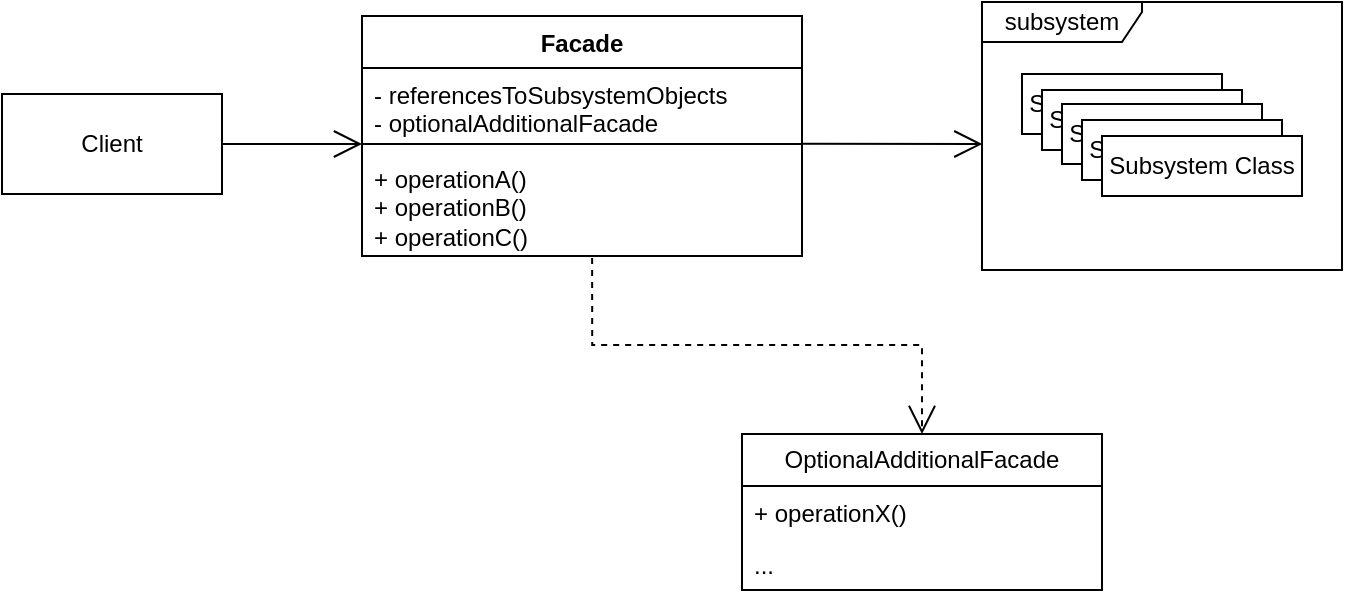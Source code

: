 <mxfile version="21.1.2" type="device">
  <diagram id="C5RBs43oDa-KdzZeNtuy" name="Page-1">
    <mxGraphModel dx="989" dy="582" grid="1" gridSize="10" guides="1" tooltips="1" connect="1" arrows="1" fold="1" page="1" pageScale="1" pageWidth="827" pageHeight="1169" math="0" shadow="0">
      <root>
        <mxCell id="WIyWlLk6GJQsqaUBKTNV-0" />
        <mxCell id="WIyWlLk6GJQsqaUBKTNV-1" parent="WIyWlLk6GJQsqaUBKTNV-0" />
        <mxCell id="QhCB_V-oAfmcIfUx4NEu-1" value="Client" style="html=1;whiteSpace=wrap;" parent="WIyWlLk6GJQsqaUBKTNV-1" vertex="1">
          <mxGeometry x="50" y="100" width="110" height="50" as="geometry" />
        </mxCell>
        <mxCell id="QhCB_V-oAfmcIfUx4NEu-2" value="Facade" style="swimlane;fontStyle=1;align=center;verticalAlign=top;childLayout=stackLayout;horizontal=1;startSize=26;horizontalStack=0;resizeParent=1;resizeParentMax=0;resizeLast=0;collapsible=1;marginBottom=0;whiteSpace=wrap;html=1;" parent="WIyWlLk6GJQsqaUBKTNV-1" vertex="1">
          <mxGeometry x="230" y="61" width="220" height="120" as="geometry" />
        </mxCell>
        <mxCell id="QhCB_V-oAfmcIfUx4NEu-3" value="- referencesToSubsystemObjects&lt;br&gt;- optionalAdditionalFacade" style="text;strokeColor=none;fillColor=none;align=left;verticalAlign=top;spacingLeft=4;spacingRight=4;overflow=hidden;rotatable=0;points=[[0,0.5],[1,0.5]];portConstraint=eastwest;whiteSpace=wrap;html=1;" parent="QhCB_V-oAfmcIfUx4NEu-2" vertex="1">
          <mxGeometry y="26" width="220" height="34" as="geometry" />
        </mxCell>
        <mxCell id="QhCB_V-oAfmcIfUx4NEu-4" value="" style="line;strokeWidth=1;fillColor=none;align=left;verticalAlign=middle;spacingTop=-1;spacingLeft=3;spacingRight=3;rotatable=0;labelPosition=right;points=[];portConstraint=eastwest;strokeColor=inherit;" parent="QhCB_V-oAfmcIfUx4NEu-2" vertex="1">
          <mxGeometry y="60" width="220" height="8" as="geometry" />
        </mxCell>
        <mxCell id="QhCB_V-oAfmcIfUx4NEu-5" value="+ operationA()&lt;br&gt;+ operationB()&lt;br&gt;+ operationC()" style="text;strokeColor=none;fillColor=none;align=left;verticalAlign=top;spacingLeft=4;spacingRight=4;overflow=hidden;rotatable=0;points=[[0,0.5],[1,0.5]];portConstraint=eastwest;whiteSpace=wrap;html=1;" parent="QhCB_V-oAfmcIfUx4NEu-2" vertex="1">
          <mxGeometry y="68" width="220" height="52" as="geometry" />
        </mxCell>
        <mxCell id="QhCB_V-oAfmcIfUx4NEu-10" value="OptionalAdditionalFacade" style="swimlane;fontStyle=0;childLayout=stackLayout;horizontal=1;startSize=26;fillColor=none;horizontalStack=0;resizeParent=1;resizeParentMax=0;resizeLast=0;collapsible=1;marginBottom=0;whiteSpace=wrap;html=1;" parent="WIyWlLk6GJQsqaUBKTNV-1" vertex="1">
          <mxGeometry x="420" y="270" width="180" height="78" as="geometry" />
        </mxCell>
        <mxCell id="QhCB_V-oAfmcIfUx4NEu-11" value="+ operationX()" style="text;strokeColor=none;fillColor=none;align=left;verticalAlign=top;spacingLeft=4;spacingRight=4;overflow=hidden;rotatable=0;points=[[0,0.5],[1,0.5]];portConstraint=eastwest;whiteSpace=wrap;html=1;" parent="QhCB_V-oAfmcIfUx4NEu-10" vertex="1">
          <mxGeometry y="26" width="180" height="26" as="geometry" />
        </mxCell>
        <mxCell id="QhCB_V-oAfmcIfUx4NEu-12" value="..." style="text;strokeColor=none;fillColor=none;align=left;verticalAlign=top;spacingLeft=4;spacingRight=4;overflow=hidden;rotatable=0;points=[[0,0.5],[1,0.5]];portConstraint=eastwest;whiteSpace=wrap;html=1;" parent="QhCB_V-oAfmcIfUx4NEu-10" vertex="1">
          <mxGeometry y="52" width="180" height="26" as="geometry" />
        </mxCell>
        <mxCell id="QhCB_V-oAfmcIfUx4NEu-15" value="" style="endArrow=open;endSize=12;dashed=1;html=1;rounded=0;exitX=0.523;exitY=1.019;exitDx=0;exitDy=0;exitPerimeter=0;edgeStyle=orthogonalEdgeStyle;entryX=0.5;entryY=0;entryDx=0;entryDy=0;" parent="WIyWlLk6GJQsqaUBKTNV-1" source="QhCB_V-oAfmcIfUx4NEu-5" target="QhCB_V-oAfmcIfUx4NEu-10" edge="1">
          <mxGeometry x="0.375" y="30" width="160" relative="1" as="geometry">
            <mxPoint x="340" y="230" as="sourcePoint" />
            <mxPoint x="500" y="230" as="targetPoint" />
            <mxPoint as="offset" />
          </mxGeometry>
        </mxCell>
        <mxCell id="QhCB_V-oAfmcIfUx4NEu-24" value="Subsystem Class" style="html=1;whiteSpace=wrap;" parent="WIyWlLk6GJQsqaUBKTNV-1" vertex="1">
          <mxGeometry x="560" y="90" width="100" height="30" as="geometry" />
        </mxCell>
        <mxCell id="QhCB_V-oAfmcIfUx4NEu-25" value="Subsystem Class" style="html=1;whiteSpace=wrap;" parent="WIyWlLk6GJQsqaUBKTNV-1" vertex="1">
          <mxGeometry x="570" y="98" width="100" height="30" as="geometry" />
        </mxCell>
        <mxCell id="QhCB_V-oAfmcIfUx4NEu-26" value="Subsystem Class" style="html=1;whiteSpace=wrap;" parent="WIyWlLk6GJQsqaUBKTNV-1" vertex="1">
          <mxGeometry x="580" y="105" width="100" height="30" as="geometry" />
        </mxCell>
        <mxCell id="QhCB_V-oAfmcIfUx4NEu-27" value="Subsystem Class" style="html=1;whiteSpace=wrap;" parent="WIyWlLk6GJQsqaUBKTNV-1" vertex="1">
          <mxGeometry x="590" y="113" width="100" height="30" as="geometry" />
        </mxCell>
        <mxCell id="QhCB_V-oAfmcIfUx4NEu-28" value="Subsystem Class" style="html=1;whiteSpace=wrap;" parent="WIyWlLk6GJQsqaUBKTNV-1" vertex="1">
          <mxGeometry x="600" y="121" width="100" height="30" as="geometry" />
        </mxCell>
        <mxCell id="QhCB_V-oAfmcIfUx4NEu-35" value="" style="endArrow=open;endFill=1;endSize=12;html=1;rounded=0;exitX=1;exitY=0.5;exitDx=0;exitDy=0;" parent="WIyWlLk6GJQsqaUBKTNV-1" source="QhCB_V-oAfmcIfUx4NEu-1" edge="1">
          <mxGeometry width="160" relative="1" as="geometry">
            <mxPoint x="180" y="240" as="sourcePoint" />
            <mxPoint x="230" y="125" as="targetPoint" />
          </mxGeometry>
        </mxCell>
        <mxCell id="QhCB_V-oAfmcIfUx4NEu-36" value="" style="endArrow=open;endFill=1;endSize=12;html=1;rounded=0;exitX=1;exitY=0.5;exitDx=0;exitDy=0;entryX=0.001;entryY=0.53;entryDx=0;entryDy=0;entryPerimeter=0;" parent="WIyWlLk6GJQsqaUBKTNV-1" edge="1" target="intF9N46pp4wgq7lUF8r-1">
          <mxGeometry width="160" relative="1" as="geometry">
            <mxPoint x="450" y="124.9" as="sourcePoint" />
            <mxPoint x="535" y="125.1" as="targetPoint" />
          </mxGeometry>
        </mxCell>
        <mxCell id="intF9N46pp4wgq7lUF8r-1" value="subsystem" style="shape=umlFrame;whiteSpace=wrap;html=1;pointerEvents=0;width=80;height=20;" vertex="1" parent="WIyWlLk6GJQsqaUBKTNV-1">
          <mxGeometry x="540" y="54" width="180" height="134" as="geometry" />
        </mxCell>
      </root>
    </mxGraphModel>
  </diagram>
</mxfile>

